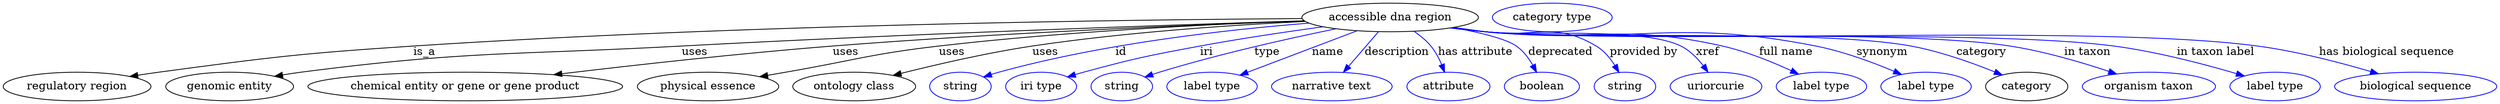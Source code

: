 digraph {
	graph [bb="0,0,3117.7,123"];
	node [label="\N"];
	"accessible dna region"	[height=0.5,
		label="accessible dna region",
		pos="1733.3,105",
		width=3.0692];
	"regulatory region"	[height=0.5,
		pos="92.292,18",
		width=2.5637];
	"accessible dna region" -> "regulatory region"	[label=is_a,
		lp="526.29,61.5",
		pos="e,157.94,30.672 1622.9,103.58 1408.5,102.17 921.22,95.975 512.29,69 370.07,59.618 334.53,55.172 193.29,36 185.06,34.883 176.47,33.607 \
167.92,32.268"];
	"genomic entity"	[height=0.5,
		pos="282.29,18",
		width=2.2206];
	"accessible dna region" -> "genomic entity"	[label=uses,
		lp="864.79,61.5",
		pos="e,338.63,30.814 1625.6,100.77 1459,95.533 1128.5,84.23 848.29,69 636.1,57.467 582.04,63.317 371.29,36 363.92,35.044 356.23,33.861 \
348.6,32.568"];
	"chemical entity or gene or gene product"	[height=0.5,
		pos="577.29,18",
		width=5.4703];
	"accessible dna region" -> "chemical entity or gene or gene product"	[label=uses,
		lp="1052.8,61.5",
		pos="e,688.42,32.942 1626,100.56 1489,95.712 1244.8,85.576 1036.3,69 921.42,59.867 790.81,45.223 698.37,34.139"];
	"physical essence"	[height=0.5,
		pos="880.29,18",
		width=2.4553];
	"accessible dna region" -> "physical essence"	[label=uses,
		lp="1185.8,61.5",
		pos="e,944.72,30.323 1625.6,100.78 1511.9,96.577 1327.5,87.452 1169.3,69 1083.3,58.971 1062.6,50.807 977.29,36 969.97,34.729 962.34,33.4 \
954.72,32.069"];
	"ontology class"	[height=0.5,
		pos="1063.3,18",
		width=2.1304];
	"accessible dna region" -> "ontology class"	[label=uses,
		lp="1302.8,61.5",
		pos="e,1112.1,32.046 1627.1,99.948 1536.3,95.464 1402.1,86.432 1286.3,69 1229.9,60.52 1166.6,45.815 1121.9,34.541"];
	id	[color=blue,
		height=0.5,
		label=string,
		pos="1196.3,18",
		width=1.0652];
	"accessible dna region" -> id	[color=blue,
		label=id,
		lp="1397.3,61.5",
		pos="e,1225.3,29.996 1632,97.767 1532,89.79 1375.4,72.381 1244.3,36 1241.2,35.137 1238,34.175 1234.8,33.159",
		style=solid];
	iri	[color=blue,
		height=0.5,
		label="iri type",
		pos="1297.3,18",
		width=1.2277];
	"accessible dna region" -> iri	[color=blue,
		label=iri,
		lp="1504.3,61.5",
		pos="e,1330.6,29.946 1649.4,93.217 1603.9,86.971 1546.9,78.478 1496.3,69 1431.3,56.83 1415.1,53.271 1351.3,36 1347.7,35.031 1344,33.979 \
1340.3,32.889",
		style=solid];
	type	[color=blue,
		height=0.5,
		label=string,
		pos="1398.3,18",
		width=1.0652];
	"accessible dna region" -> type	[color=blue,
		label=type,
		lp="1579.3,61.5",
		pos="e,1427.2,29.953 1665.7,90.745 1606.9,78.575 1519.7,58.978 1445.3,36 1442.5,35.147 1439.7,34.229 1436.9,33.277",
		style=solid];
	name	[color=blue,
		height=0.5,
		label="label type",
		pos="1511.3,18",
		width=1.5707];
	"accessible dna region" -> name	[color=blue,
		label=name,
		lp="1656.3,61.5",
		pos="e,1546.1,32.329 1692.1,88.211 1653.2,73.353 1595.3,51.169 1555.5,35.945",
		style=solid];
	description	[color=blue,
		height=0.5,
		label="narrative text",
		pos="1661.3,18",
		width=2.0943];
	"accessible dna region" -> description	[color=blue,
		label=description,
		lp="1742.8,61.5",
		pos="e,1674.8,35.798 1718,87.024 1713,81.335 1707.3,74.931 1702.3,69 1695.3,60.798 1687.8,51.716 1681.1,43.568",
		style=solid];
	"has attribute"	[color=blue,
		height=0.5,
		label=attribute,
		pos="1806.3,18",
		width=1.4443];
	"accessible dna region" -> "has attribute"	[color=blue,
		label="has attribute",
		lp="1840.3,61.5",
		pos="e,1801,36.014 1762.4,87.45 1769.9,82.241 1777.5,75.995 1783.3,69 1789,62.117 1793.7,53.561 1797.2,45.484",
		style=solid];
	deprecated	[color=blue,
		height=0.5,
		label=boolean,
		pos="1923.3,18",
		width=1.2999];
	"accessible dna region" -> deprecated	[color=blue,
		label=deprecated,
		lp="1946.8,61.5",
		pos="e,1916.6,35.885 1812.2,92.262 1844.8,86.254 1878,78.251 1891.3,69 1899.9,62.955 1906.8,53.744 1911.9,44.867",
		style=solid];
	"provided by"	[color=blue,
		height=0.5,
		label=string,
		pos="2026.3,18",
		width=1.0652];
	"accessible dna region" -> "provided by"	[color=blue,
		label="provided by",
		lp="2049.8,61.5",
		pos="e,2019.1,35.762 1813,92.471 1826.1,90.613 1839.6,88.732 1852.3,87 1883.2,82.797 1964.6,85.132 1991.3,69 2000.8,63.238 2008.4,53.791 \
2014.1,44.651",
		style=solid];
	xref	[color=blue,
		height=0.5,
		label=uriorcurie,
		pos="2140.3,18",
		width=1.5887];
	"accessible dna region" -> xref	[color=blue,
		label=xref,
		lp="2129.8,61.5",
		pos="e,2130.3,36.055 1811,92.124 1824.7,90.245 1838.9,88.448 1852.3,87 1906.3,81.152 2047.6,93.205 2096.3,69 2107.5,63.426 2117.1,53.622 \
2124.4,44.163",
		style=solid];
	"full name"	[color=blue,
		height=0.5,
		label="label type",
		pos="2272.3,18",
		width=1.5707];
	"accessible dna region" -> "full name"	[color=blue,
		label="full name",
		lp="2227.8,61.5",
		pos="e,2243.6,33.675 1810.3,92.066 1824.3,90.171 1838.7,88.383 1852.3,87 1983.4,73.669 2019.7,98.021 2148.3,69 2178.3,62.232 2210.4,49.087 \
2234.5,37.974",
		style=solid];
	synonym	[color=blue,
		height=0.5,
		label="label type",
		pos="2403.3,18",
		width=1.5707];
	"accessible dna region" -> synonym	[color=blue,
		label=synonym,
		lp="2348.3,61.5",
		pos="e,2372.6,33.207 1809.7,91.958 1823.8,90.05 1838.5,88.285 1852.3,87 2035.2,69.988 2085.1,104.71 2265.3,69 2299.2,62.274 2336,48.611 \
2363.1,37.265",
		style=solid];
	category	[height=0.5,
		pos="2529.3,18",
		width=1.4263];
	"accessible dna region" -> category	[color=blue,
		label=category,
		lp="2472.8,61.5",
		pos="e,2498.6,32.584 1809.3,91.89 1823.6,89.976 1838.4,88.227 1852.3,87 1970.1,76.62 2268,90.52 2384.3,69 2420.9,62.232 2460.7,47.96 \
2489.4,36.39",
		style=solid];
	"in taxon"	[color=blue,
		height=0.5,
		label="organism taxon",
		pos="2682.3,18",
		width=2.3109];
	"accessible dna region" -> "in taxon"	[color=blue,
		label="in taxon",
		lp="2605.3,61.5",
		pos="e,2641.8,33.788 1809,91.86 1823.3,89.936 1838.3,88.191 1852.3,87 1997.6,74.668 2364.2,91.315 2508.3,69 2550.8,62.412 2597.7,48.559 \
2632,37.102",
		style=solid];
	"in taxon label"	[color=blue,
		height=0.5,
		label="label type",
		pos="2840.3,18",
		width=1.5707];
	"accessible dna region" -> "in taxon label"	[color=blue,
		label="in taxon label",
		lp="2765.8,61.5",
		pos="e,2801.7,31.306 1809,91.808 1823.3,89.889 1838.3,88.159 1852.3,87 2026.4,72.621 2465.1,91.73 2638.3,69 2691.7,61.987 2751.5,46.166 \
2792.1,34.185",
		style=solid];
	"has biological sequence"	[color=blue,
		height=0.5,
		label="biological sequence",
		pos="3016.3,18",
		width=2.8164];
	"accessible dna region" -> "has biological sequence"	[color=blue,
		label="has biological sequence",
		lp="2979.8,61.5",
		pos="e,2969.7,33.991 1808.7,91.802 1823.1,89.871 1838.1,88.138 1852.3,87 2066.3,69.785 2605.5,97.47 2818.3,69 2866.9,62.499 2920.8,48.433 \
2960,36.87",
		style=solid];
	"named thing_category"	[color=blue,
		height=0.5,
		label="category type",
		pos="1936.3,105",
		width=2.0762];
}
